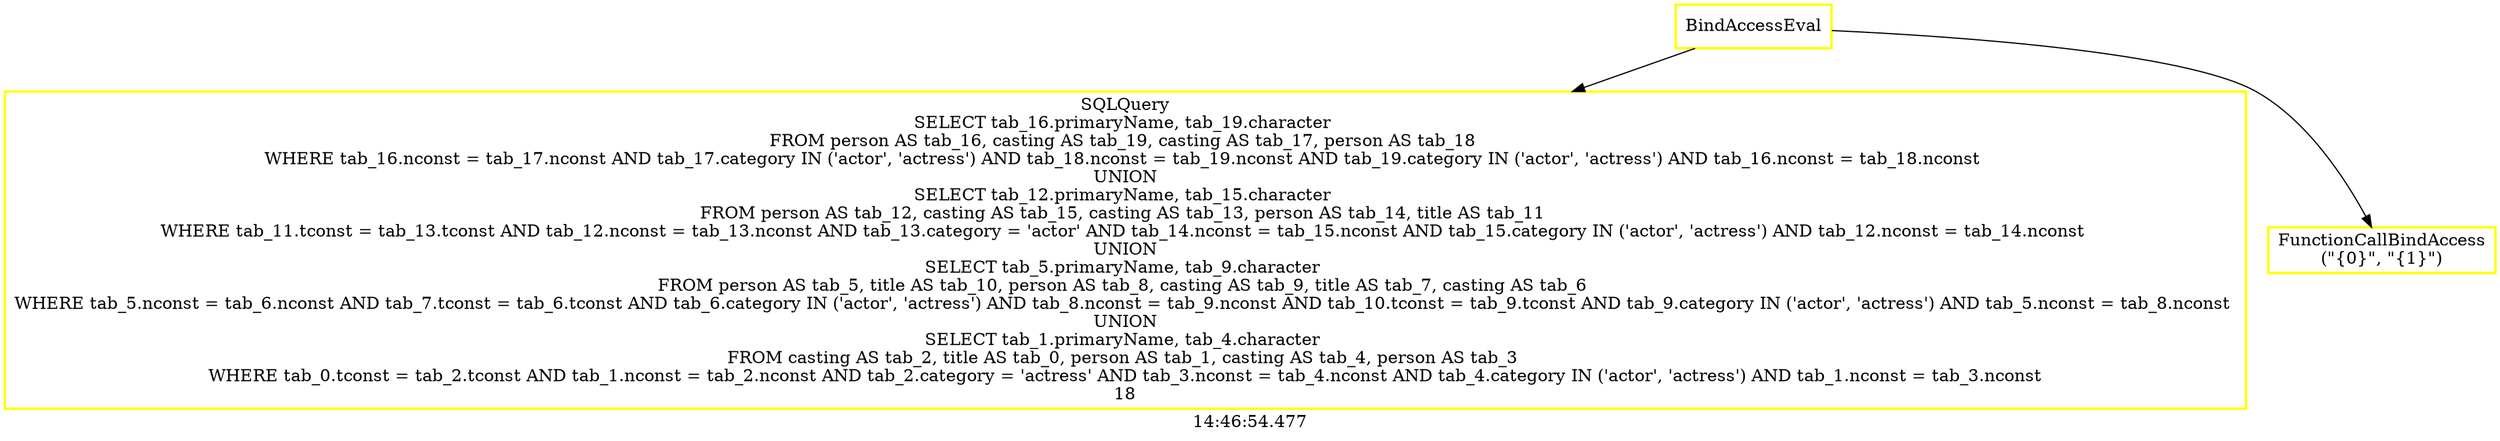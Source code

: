 digraph  g{ graph[label = "14:46:54.477"]
node [shape=rectangle, color=black, fontcolor=black, style=bold] edge [color=black] 0 [label="BindAccessEval", color = yellow] ; 
1 [label="SQLQuery
SELECT tab_16.primaryName, tab_19.character 
FROM person AS tab_16, casting AS tab_19, casting AS tab_17, person AS tab_18 
WHERE tab_16.nconst = tab_17.nconst AND tab_17.category IN ('actor', 'actress') AND tab_18.nconst = tab_19.nconst AND tab_19.category IN ('actor', 'actress') AND tab_16.nconst = tab_18.nconst 
UNION
SELECT tab_12.primaryName, tab_15.character 
FROM person AS tab_12, casting AS tab_15, casting AS tab_13, person AS tab_14, title AS tab_11 
WHERE tab_11.tconst = tab_13.tconst AND tab_12.nconst = tab_13.nconst AND tab_13.category = 'actor' AND tab_14.nconst = tab_15.nconst AND tab_15.category IN ('actor', 'actress') AND tab_12.nconst = tab_14.nconst 
UNION
SELECT tab_5.primaryName, tab_9.character 
FROM person AS tab_5, title AS tab_10, person AS tab_8, casting AS tab_9, title AS tab_7, casting AS tab_6 
WHERE tab_5.nconst = tab_6.nconst AND tab_7.tconst = tab_6.tconst AND tab_6.category IN ('actor', 'actress') AND tab_8.nconst = tab_9.nconst AND tab_10.tconst = tab_9.tconst AND tab_9.category IN ('actor', 'actress') AND tab_5.nconst = tab_8.nconst 
UNION
SELECT tab_1.primaryName, tab_4.character 
FROM casting AS tab_2, title AS tab_0, person AS tab_1, casting AS tab_4, person AS tab_3 
WHERE tab_0.tconst = tab_2.tconst AND tab_1.nconst = tab_2.nconst AND tab_2.category = 'actress' AND tab_3.nconst = tab_4.nconst AND tab_4.category IN ('actor', 'actress') AND tab_1.nconst = tab_3.nconst
18", color = yellow] ; 
0 -> 1 ; 
2 [label="FunctionCallBindAccess
(\"{0}\", \"{1}\")", color = yellow] ; 
0 -> 2 ; 
}


